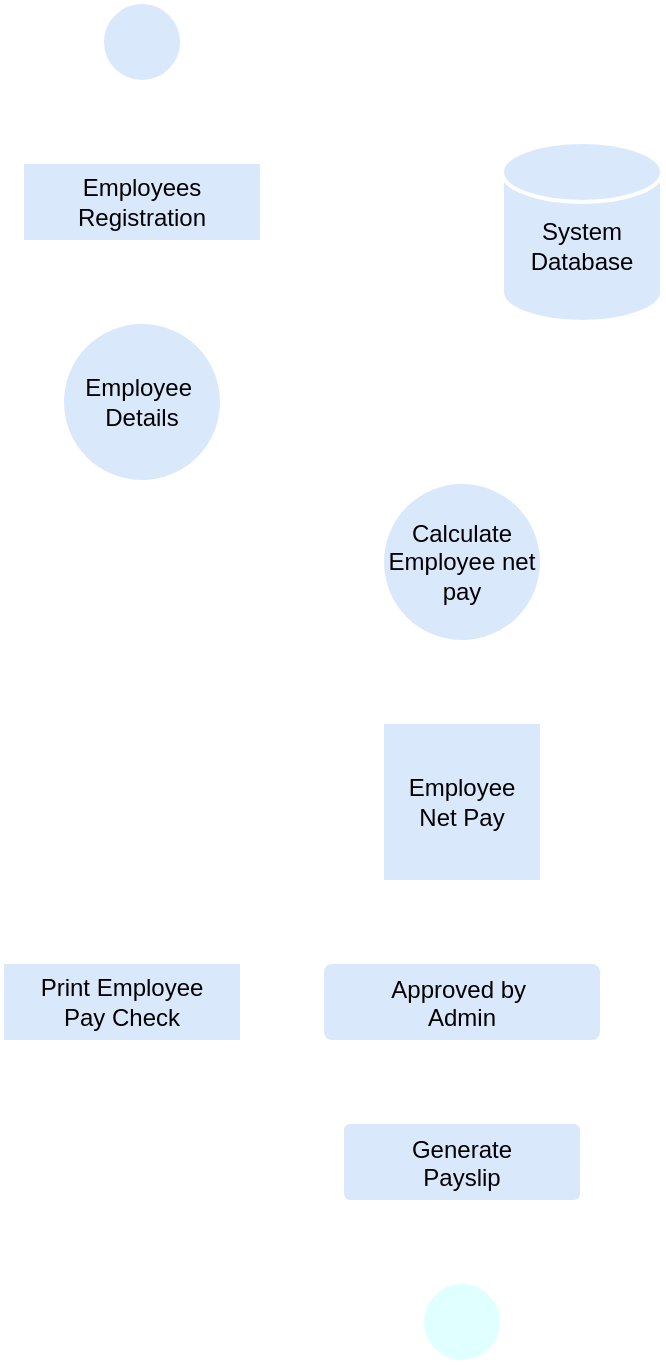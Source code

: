 <mxfile version="21.7.2" type="device">
  <diagram name="Page-1" id="ifxHdm488BxhUsmRMH3K">
    <mxGraphModel dx="1167" dy="646" grid="1" gridSize="10" guides="1" tooltips="1" connect="1" arrows="1" fold="1" page="1" pageScale="1" pageWidth="1169" pageHeight="827" math="0" shadow="0">
      <root>
        <mxCell id="0" />
        <mxCell id="1" parent="0" />
        <mxCell id="sfLb24aRY1pQe3RqssVA-39" style="edgeStyle=orthogonalEdgeStyle;rounded=0;orthogonalLoop=1;jettySize=auto;html=1;exitX=0.5;exitY=1;exitDx=0;exitDy=0;fillColor=#dae8fc;strokeColor=#ffffff;strokeWidth=2;labelBackgroundColor=none;" parent="1" source="sfLb24aRY1pQe3RqssVA-38" edge="1">
          <mxGeometry relative="1" as="geometry">
            <mxPoint x="180.294" y="200" as="targetPoint" />
          </mxGeometry>
        </mxCell>
        <mxCell id="sfLb24aRY1pQe3RqssVA-44" value="" style="edgeStyle=orthogonalEdgeStyle;rounded=0;orthogonalLoop=1;jettySize=auto;html=1;fillColor=#dae8fc;strokeColor=#ffffff;strokeWidth=2;labelBackgroundColor=none;" parent="1" source="sfLb24aRY1pQe3RqssVA-38" target="sfLb24aRY1pQe3RqssVA-43" edge="1">
          <mxGeometry relative="1" as="geometry" />
        </mxCell>
        <mxCell id="sfLb24aRY1pQe3RqssVA-38" value="" style="ellipse;fillColor=#dae8fc;strokeColor=#ffffff;strokeWidth=2;labelBackgroundColor=none;" parent="1" vertex="1">
          <mxGeometry x="160" y="80" width="40" height="40" as="geometry" />
        </mxCell>
        <mxCell id="sfLb24aRY1pQe3RqssVA-46" value="" style="edgeStyle=orthogonalEdgeStyle;rounded=0;orthogonalLoop=1;jettySize=auto;html=1;fillColor=#dae8fc;strokeColor=#ffffff;strokeWidth=2;labelBackgroundColor=none;" parent="1" source="sfLb24aRY1pQe3RqssVA-43" target="sfLb24aRY1pQe3RqssVA-45" edge="1">
          <mxGeometry relative="1" as="geometry" />
        </mxCell>
        <mxCell id="sfLb24aRY1pQe3RqssVA-43" value="Employees&lt;br&gt;Registration" style="whiteSpace=wrap;html=1;fillColor=#dae8fc;strokeColor=#ffffff;strokeWidth=2;labelBackgroundColor=none;" parent="1" vertex="1">
          <mxGeometry x="120" y="160" width="120" height="40" as="geometry" />
        </mxCell>
        <mxCell id="sfLb24aRY1pQe3RqssVA-45" value="Employee&amp;nbsp;&lt;br&gt;Details" style="ellipse;whiteSpace=wrap;html=1;fillColor=#dae8fc;strokeColor=#ffffff;strokeWidth=2;labelBackgroundColor=none;" parent="1" vertex="1">
          <mxGeometry x="140" y="240" width="80" height="80" as="geometry" />
        </mxCell>
        <mxCell id="sfLb24aRY1pQe3RqssVA-47" value="&lt;br&gt;System&lt;br&gt;Database" style="strokeWidth=2;html=1;shape=mxgraph.flowchart.database;whiteSpace=wrap;fillColor=#dae8fc;strokeColor=#ffffff;labelBackgroundColor=none;" parent="1" vertex="1">
          <mxGeometry x="360" y="150" width="80" height="90" as="geometry" />
        </mxCell>
        <mxCell id="sfLb24aRY1pQe3RqssVA-57" value="" style="edgeStyle=orthogonalEdgeStyle;rounded=0;orthogonalLoop=1;jettySize=auto;html=1;fillColor=#dae8fc;strokeColor=#ffffff;strokeWidth=2;labelBackgroundColor=none;" parent="1" source="sfLb24aRY1pQe3RqssVA-50" target="sfLb24aRY1pQe3RqssVA-56" edge="1">
          <mxGeometry relative="1" as="geometry" />
        </mxCell>
        <mxCell id="sfLb24aRY1pQe3RqssVA-50" value="Calculate&lt;br&gt;Employee net&lt;br&gt;pay" style="ellipse;whiteSpace=wrap;html=1;aspect=fixed;fillColor=#dae8fc;strokeColor=#ffffff;strokeWidth=2;labelBackgroundColor=none;" parent="1" vertex="1">
          <mxGeometry x="300" y="320" width="80" height="80" as="geometry" />
        </mxCell>
        <mxCell id="sfLb24aRY1pQe3RqssVA-51" value="" style="endArrow=none;html=1;rounded=0;exitX=1;exitY=0.5;exitDx=0;exitDy=0;fillColor=#dae8fc;strokeColor=#ffffff;strokeWidth=2;labelBackgroundColor=none;" parent="1" source="sfLb24aRY1pQe3RqssVA-45" edge="1">
          <mxGeometry width="50" height="50" relative="1" as="geometry">
            <mxPoint x="540" y="240" as="sourcePoint" />
            <mxPoint x="400" y="280" as="targetPoint" />
          </mxGeometry>
        </mxCell>
        <mxCell id="sfLb24aRY1pQe3RqssVA-52" value="" style="endArrow=classic;html=1;rounded=0;fillColor=#dae8fc;strokeColor=#ffffff;strokeWidth=2;labelBackgroundColor=none;" parent="1" target="sfLb24aRY1pQe3RqssVA-50" edge="1">
          <mxGeometry width="50" height="50" relative="1" as="geometry">
            <mxPoint x="340" y="280" as="sourcePoint" />
            <mxPoint x="590" y="190" as="targetPoint" />
          </mxGeometry>
        </mxCell>
        <mxCell id="sfLb24aRY1pQe3RqssVA-55" value="" style="endArrow=classic;html=1;rounded=0;fillColor=#dae8fc;strokeColor=#ffffff;strokeWidth=2;labelBackgroundColor=none;" parent="1" target="sfLb24aRY1pQe3RqssVA-47" edge="1">
          <mxGeometry width="50" height="50" relative="1" as="geometry">
            <mxPoint x="400" y="280" as="sourcePoint" />
            <mxPoint x="590" y="190" as="targetPoint" />
          </mxGeometry>
        </mxCell>
        <mxCell id="sfLb24aRY1pQe3RqssVA-60" style="edgeStyle=orthogonalEdgeStyle;rounded=0;orthogonalLoop=1;jettySize=auto;html=1;exitX=0.5;exitY=1;exitDx=0;exitDy=0;entryX=0.5;entryY=0;entryDx=0;entryDy=0;fillColor=#dae8fc;strokeColor=#ffffff;strokeWidth=2;labelBackgroundColor=none;" parent="1" source="sfLb24aRY1pQe3RqssVA-56" target="sfLb24aRY1pQe3RqssVA-59" edge="1">
          <mxGeometry relative="1" as="geometry" />
        </mxCell>
        <mxCell id="sfLb24aRY1pQe3RqssVA-56" value="Employee&lt;br&gt;Net Pay" style="whiteSpace=wrap;html=1;fillColor=#dae8fc;strokeColor=#ffffff;strokeWidth=2;labelBackgroundColor=none;" parent="1" vertex="1">
          <mxGeometry x="300" y="440" width="80" height="80" as="geometry" />
        </mxCell>
        <mxCell id="sfLb24aRY1pQe3RqssVA-61" style="edgeStyle=orthogonalEdgeStyle;rounded=0;orthogonalLoop=1;jettySize=auto;html=1;exitX=0;exitY=0.5;exitDx=0;exitDy=0;entryX=1;entryY=0.5;entryDx=0;entryDy=0;fillColor=#dae8fc;strokeColor=#ffffff;strokeWidth=2;labelBackgroundColor=none;" parent="1" source="sfLb24aRY1pQe3RqssVA-59" target="sfLb24aRY1pQe3RqssVA-62" edge="1">
          <mxGeometry relative="1" as="geometry">
            <mxPoint x="180" y="580" as="targetPoint" />
          </mxGeometry>
        </mxCell>
        <mxCell id="sfLb24aRY1pQe3RqssVA-66" value="" style="edgeStyle=orthogonalEdgeStyle;rounded=0;orthogonalLoop=1;jettySize=auto;html=1;fillColor=#dae8fc;strokeColor=#ffffff;strokeWidth=2;labelBackgroundColor=none;" parent="1" source="sfLb24aRY1pQe3RqssVA-59" target="sfLb24aRY1pQe3RqssVA-65" edge="1">
          <mxGeometry relative="1" as="geometry" />
        </mxCell>
        <mxCell id="sfLb24aRY1pQe3RqssVA-59" value="Approved by&amp;nbsp;&lt;br&gt;Admin" style="html=1;align=center;verticalAlign=top;rounded=1;absoluteArcSize=1;arcSize=10;whiteSpace=wrap;fillColor=#dae8fc;strokeColor=#ffffff;strokeWidth=2;labelBackgroundColor=none;" parent="1" vertex="1">
          <mxGeometry x="270" y="560" width="140" height="40" as="geometry" />
        </mxCell>
        <mxCell id="sfLb24aRY1pQe3RqssVA-62" value="Print Employee&lt;br&gt;Pay Check" style="rounded=0;whiteSpace=wrap;html=1;fillColor=#dae8fc;strokeColor=#ffffff;strokeWidth=2;labelBackgroundColor=none;" parent="1" vertex="1">
          <mxGeometry x="110" y="560" width="120" height="40" as="geometry" />
        </mxCell>
        <mxCell id="sfLb24aRY1pQe3RqssVA-68" value="" style="edgeStyle=orthogonalEdgeStyle;rounded=0;orthogonalLoop=1;jettySize=auto;html=1;fillColor=#dae8fc;strokeColor=#ffffff;strokeWidth=2;labelBackgroundColor=none;" parent="1" source="sfLb24aRY1pQe3RqssVA-65" edge="1">
          <mxGeometry relative="1" as="geometry">
            <mxPoint x="340" y="720" as="targetPoint" />
          </mxGeometry>
        </mxCell>
        <mxCell id="sfLb24aRY1pQe3RqssVA-65" value="Generate&lt;br&gt;Payslip" style="whiteSpace=wrap;html=1;verticalAlign=top;rounded=1;arcSize=10;fillColor=#dae8fc;strokeColor=#ffffff;strokeWidth=2;labelBackgroundColor=none;" parent="1" vertex="1">
          <mxGeometry x="280" y="640" width="120" height="40" as="geometry" />
        </mxCell>
        <mxCell id="sfLb24aRY1pQe3RqssVA-69" value="" style="ellipse;strokeWidth=2;labelBackgroundColor=none;strokeColor=#ffffff;fillColor=#e0ffff;" parent="1" vertex="1">
          <mxGeometry x="320" y="720" width="40" height="40" as="geometry" />
        </mxCell>
      </root>
    </mxGraphModel>
  </diagram>
</mxfile>

